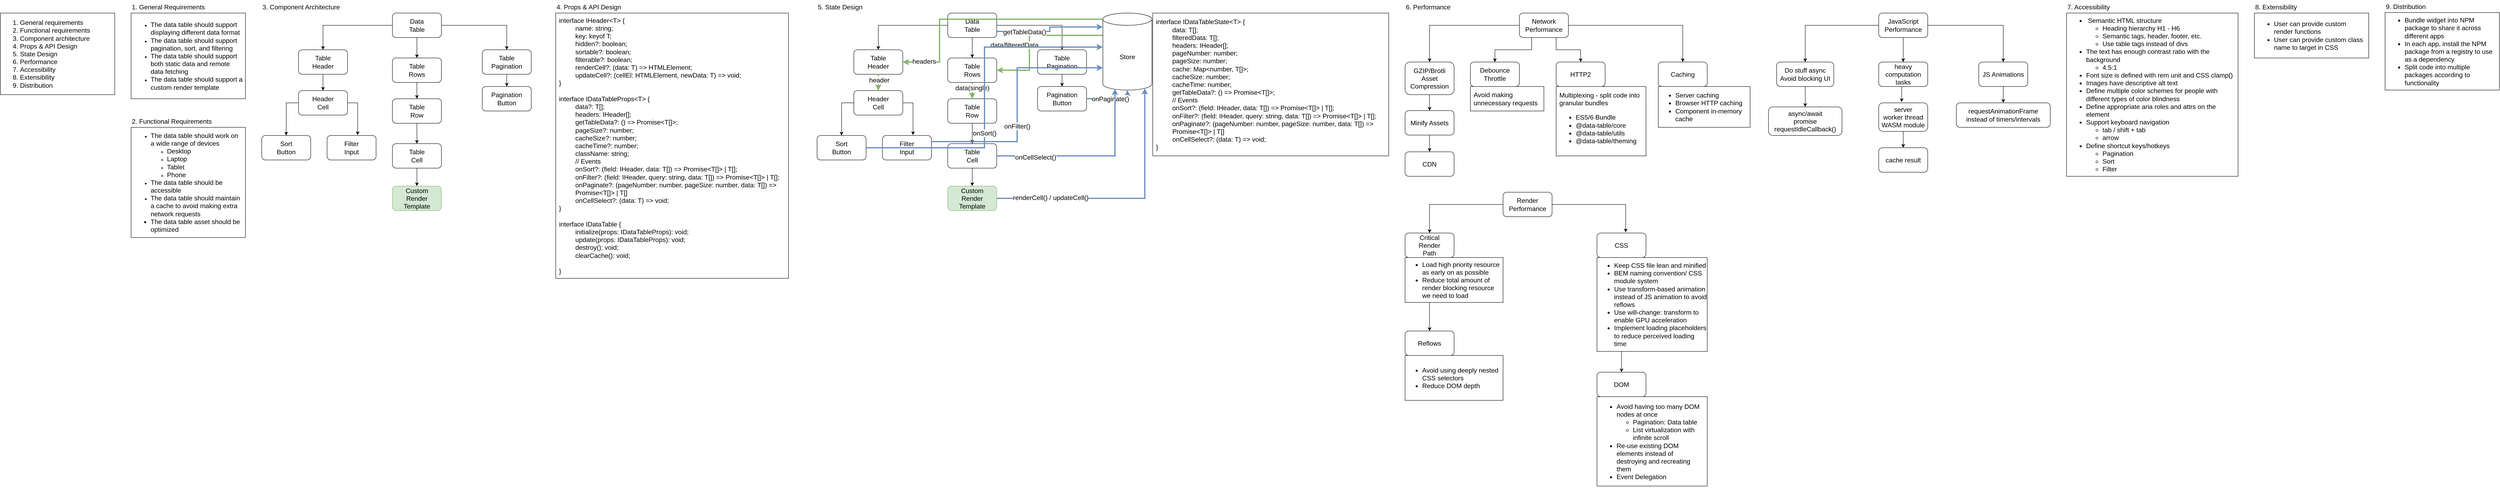 <mxfile version="17.4.4" type="device"><diagram id="PBJTSZXWgF_PM7YY_W1W" name="Page-1"><mxGraphModel dx="2596" dy="1420" grid="1" gridSize="10" guides="1" tooltips="1" connect="1" arrows="1" fold="1" page="1" pageScale="1" pageWidth="850" pageHeight="1100" math="0" shadow="0"><root><mxCell id="0"/><mxCell id="1" parent="0"/><mxCell id="l_9-rtlWr3nyQUV6J-Oy-2" value="&lt;ol style=&quot;font-size: 16px&quot;&gt;&lt;li&gt;General requirements&lt;/li&gt;&lt;li&gt;Functional requirements&lt;/li&gt;&lt;li&gt;Component architecture&lt;/li&gt;&lt;li&gt;Props &amp;amp; API Design&lt;/li&gt;&lt;li&gt;State Design&lt;/li&gt;&lt;li&gt;Performance&lt;/li&gt;&lt;li&gt;Accessibility&lt;/li&gt;&lt;li&gt;Extensibility&lt;/li&gt;&lt;li&gt;Distribution&lt;/li&gt;&lt;/ol&gt;" style="rounded=0;whiteSpace=wrap;html=1;align=left;spacing=8;" vertex="1" parent="1"><mxGeometry x="40" y="40" width="280" height="200" as="geometry"/></mxCell><mxCell id="l_9-rtlWr3nyQUV6J-Oy-18" value="3. Component Architecture" style="text;html=1;strokeColor=none;fillColor=none;align=left;verticalAlign=middle;whiteSpace=wrap;rounded=0;fontSize=16;" vertex="1" parent="1"><mxGeometry x="680" y="10" width="220" height="30" as="geometry"/></mxCell><mxCell id="l_9-rtlWr3nyQUV6J-Oy-48" value="5. State Design" style="text;html=1;strokeColor=none;fillColor=none;align=left;verticalAlign=middle;whiteSpace=wrap;rounded=0;fontSize=16;" vertex="1" parent="1"><mxGeometry x="2040" y="10" width="220" height="30" as="geometry"/></mxCell><mxCell id="l_9-rtlWr3nyQUV6J-Oy-113" value="6. Performance" style="text;html=1;strokeColor=none;fillColor=none;align=left;verticalAlign=middle;whiteSpace=wrap;rounded=0;fontSize=16;" vertex="1" parent="1"><mxGeometry x="3480" y="10" width="220" height="30" as="geometry"/></mxCell><mxCell id="l_9-rtlWr3nyQUV6J-Oy-123" style="edgeStyle=orthogonalEdgeStyle;rounded=0;orthogonalLoop=1;jettySize=auto;html=1;exitX=0;exitY=0.5;exitDx=0;exitDy=0;fontSize=16;strokeWidth=1;" edge="1" parent="1" source="l_9-rtlWr3nyQUV6J-Oy-114" target="l_9-rtlWr3nyQUV6J-Oy-116"><mxGeometry relative="1" as="geometry"/></mxCell><mxCell id="l_9-rtlWr3nyQUV6J-Oy-124" style="edgeStyle=orthogonalEdgeStyle;rounded=0;orthogonalLoop=1;jettySize=auto;html=1;exitX=0.25;exitY=1;exitDx=0;exitDy=0;entryX=0.5;entryY=0;entryDx=0;entryDy=0;fontSize=16;strokeWidth=1;" edge="1" parent="1" source="l_9-rtlWr3nyQUV6J-Oy-114" target="l_9-rtlWr3nyQUV6J-Oy-117"><mxGeometry relative="1" as="geometry"/></mxCell><mxCell id="l_9-rtlWr3nyQUV6J-Oy-126" style="edgeStyle=orthogonalEdgeStyle;rounded=0;orthogonalLoop=1;jettySize=auto;html=1;exitX=1;exitY=0.5;exitDx=0;exitDy=0;entryX=0.5;entryY=0;entryDx=0;entryDy=0;fontSize=16;strokeWidth=1;" edge="1" parent="1" source="l_9-rtlWr3nyQUV6J-Oy-114" target="l_9-rtlWr3nyQUV6J-Oy-118"><mxGeometry relative="1" as="geometry"/></mxCell><mxCell id="l_9-rtlWr3nyQUV6J-Oy-174" style="edgeStyle=orthogonalEdgeStyle;rounded=0;orthogonalLoop=1;jettySize=auto;html=1;exitX=0.75;exitY=1;exitDx=0;exitDy=0;entryX=0.5;entryY=0;entryDx=0;entryDy=0;fontSize=16;strokeWidth=1;" edge="1" parent="1" source="l_9-rtlWr3nyQUV6J-Oy-114" target="l_9-rtlWr3nyQUV6J-Oy-172"><mxGeometry relative="1" as="geometry"/></mxCell><mxCell id="l_9-rtlWr3nyQUV6J-Oy-114" value="Network&lt;br&gt;Performance" style="rounded=1;whiteSpace=wrap;html=1;fontSize=16;strokeWidth=1;" vertex="1" parent="1"><mxGeometry x="3760" y="40" width="120" height="60" as="geometry"/></mxCell><mxCell id="l_9-rtlWr3nyQUV6J-Oy-239" style="edgeStyle=orthogonalEdgeStyle;rounded=0;orthogonalLoop=1;jettySize=auto;html=1;exitX=0.5;exitY=1;exitDx=0;exitDy=0;entryX=0.5;entryY=0;entryDx=0;entryDy=0;fontSize=16;strokeWidth=1;" edge="1" parent="1" source="l_9-rtlWr3nyQUV6J-Oy-116" target="l_9-rtlWr3nyQUV6J-Oy-236"><mxGeometry relative="1" as="geometry"/></mxCell><mxCell id="l_9-rtlWr3nyQUV6J-Oy-116" value="GZIP/Brotli&lt;br&gt;Asset&lt;br&gt;Compression" style="rounded=1;whiteSpace=wrap;html=1;fontSize=16;strokeWidth=1;" vertex="1" parent="1"><mxGeometry x="3480" y="160" width="120" height="80" as="geometry"/></mxCell><mxCell id="l_9-rtlWr3nyQUV6J-Oy-117" value="Debounce&lt;br&gt;Throttle" style="rounded=1;whiteSpace=wrap;html=1;fontSize=16;strokeWidth=1;" vertex="1" parent="1"><mxGeometry x="3640" y="160" width="120" height="60" as="geometry"/></mxCell><mxCell id="l_9-rtlWr3nyQUV6J-Oy-118" value="Caching" style="rounded=1;whiteSpace=wrap;html=1;fontSize=16;strokeWidth=1;" vertex="1" parent="1"><mxGeometry x="4100" y="160" width="120" height="60" as="geometry"/></mxCell><mxCell id="l_9-rtlWr3nyQUV6J-Oy-119" value="&lt;ul&gt;&lt;li&gt;Server caching&lt;/li&gt;&lt;li&gt;Browser HTTP caching&lt;/li&gt;&lt;li&gt;Component in-memory cache&lt;/li&gt;&lt;/ul&gt;" style="rounded=0;whiteSpace=wrap;html=1;fontSize=16;strokeWidth=1;align=left;" vertex="1" parent="1"><mxGeometry x="4100" y="220" width="225" height="100" as="geometry"/></mxCell><mxCell id="l_9-rtlWr3nyQUV6J-Oy-122" value="Avoid making unnecessary requests" style="rounded=0;whiteSpace=wrap;html=1;fontSize=16;strokeWidth=1;align=left;spacing=8;" vertex="1" parent="1"><mxGeometry x="3640" y="220" width="180" height="60" as="geometry"/></mxCell><mxCell id="l_9-rtlWr3nyQUV6J-Oy-142" value="" style="group" vertex="1" connectable="0" parent="1"><mxGeometry x="3480" y="479" width="740" height="760" as="geometry"/></mxCell><mxCell id="l_9-rtlWr3nyQUV6J-Oy-120" value="CSS" style="rounded=1;whiteSpace=wrap;html=1;fontSize=16;strokeWidth=1;" vertex="1" parent="l_9-rtlWr3nyQUV6J-Oy-142"><mxGeometry x="470" y="100" width="120" height="60" as="geometry"/></mxCell><mxCell id="l_9-rtlWr3nyQUV6J-Oy-121" value="&lt;ul&gt;&lt;li&gt;Keep CSS file lean and minified&lt;/li&gt;&lt;li&gt;BEM naming convention/ CSS module system&lt;/li&gt;&lt;li&gt;Use transform-based animation instead of JS animation to avoid reflows&lt;/li&gt;&lt;li&gt;Use will-change: transform to enable GPU acceleration&lt;/li&gt;&lt;li&gt;Implement loading placeholders to reduce perceived loading time&lt;/li&gt;&lt;/ul&gt;" style="rounded=0;whiteSpace=wrap;html=1;fontSize=16;strokeWidth=1;align=left;" vertex="1" parent="l_9-rtlWr3nyQUV6J-Oy-142"><mxGeometry x="470" y="160" width="270" height="230" as="geometry"/></mxCell><mxCell id="l_9-rtlWr3nyQUV6J-Oy-141" style="edgeStyle=orthogonalEdgeStyle;rounded=0;orthogonalLoop=1;jettySize=auto;html=1;exitX=1;exitY=0.5;exitDx=0;exitDy=0;entryX=0.586;entryY=-0.028;entryDx=0;entryDy=0;entryPerimeter=0;fontSize=16;strokeWidth=1;" edge="1" parent="l_9-rtlWr3nyQUV6J-Oy-142" source="l_9-rtlWr3nyQUV6J-Oy-129" target="l_9-rtlWr3nyQUV6J-Oy-120"><mxGeometry relative="1" as="geometry"/></mxCell><mxCell id="l_9-rtlWr3nyQUV6J-Oy-129" value="Render&lt;br&gt;Performance" style="rounded=1;whiteSpace=wrap;html=1;fontSize=16;strokeWidth=1;" vertex="1" parent="l_9-rtlWr3nyQUV6J-Oy-142"><mxGeometry x="240" width="120" height="60" as="geometry"/></mxCell><mxCell id="l_9-rtlWr3nyQUV6J-Oy-130" value="Critical&lt;br&gt;Render&lt;br&gt;Path" style="rounded=1;whiteSpace=wrap;html=1;fontSize=16;strokeWidth=1;" vertex="1" parent="l_9-rtlWr3nyQUV6J-Oy-142"><mxGeometry y="100" width="120" height="60" as="geometry"/></mxCell><mxCell id="l_9-rtlWr3nyQUV6J-Oy-134" style="edgeStyle=orthogonalEdgeStyle;rounded=0;orthogonalLoop=1;jettySize=auto;html=1;exitX=0;exitY=0.5;exitDx=0;exitDy=0;entryX=0.5;entryY=0;entryDx=0;entryDy=0;fontSize=16;strokeWidth=1;" edge="1" parent="l_9-rtlWr3nyQUV6J-Oy-142" source="l_9-rtlWr3nyQUV6J-Oy-129" target="l_9-rtlWr3nyQUV6J-Oy-130"><mxGeometry relative="1" as="geometry"/></mxCell><mxCell id="l_9-rtlWr3nyQUV6J-Oy-131" value="Reflows" style="rounded=1;whiteSpace=wrap;html=1;fontSize=16;strokeWidth=1;" vertex="1" parent="l_9-rtlWr3nyQUV6J-Oy-142"><mxGeometry y="340" width="120" height="60" as="geometry"/></mxCell><mxCell id="l_9-rtlWr3nyQUV6J-Oy-135" style="edgeStyle=orthogonalEdgeStyle;rounded=0;orthogonalLoop=1;jettySize=auto;html=1;exitX=0.25;exitY=1;exitDx=0;exitDy=0;entryX=0.5;entryY=0;entryDx=0;entryDy=0;fontSize=16;strokeWidth=1;" edge="1" parent="l_9-rtlWr3nyQUV6J-Oy-142" source="l_9-rtlWr3nyQUV6J-Oy-132" target="l_9-rtlWr3nyQUV6J-Oy-131"><mxGeometry relative="1" as="geometry"/></mxCell><mxCell id="l_9-rtlWr3nyQUV6J-Oy-132" value="&lt;ul&gt;&lt;li&gt;Load high priority resource as early on as possible&lt;/li&gt;&lt;li&gt;Reduce total amount of render blocking resource we need to load&lt;/li&gt;&lt;/ul&gt;" style="rounded=0;whiteSpace=wrap;html=1;fontSize=16;strokeWidth=1;align=left;" vertex="1" parent="l_9-rtlWr3nyQUV6J-Oy-142"><mxGeometry y="160" width="240" height="110" as="geometry"/></mxCell><mxCell id="l_9-rtlWr3nyQUV6J-Oy-133" value="&lt;ul&gt;&lt;li&gt;Avoid using deeply nested CSS selectors&lt;/li&gt;&lt;li&gt;Reduce DOM depth&lt;/li&gt;&lt;/ul&gt;" style="rounded=0;whiteSpace=wrap;html=1;fontSize=16;strokeWidth=1;align=left;" vertex="1" parent="l_9-rtlWr3nyQUV6J-Oy-142"><mxGeometry y="400" width="240" height="110" as="geometry"/></mxCell><mxCell id="l_9-rtlWr3nyQUV6J-Oy-136" value="DOM" style="rounded=1;whiteSpace=wrap;html=1;fontSize=16;strokeWidth=1;" vertex="1" parent="l_9-rtlWr3nyQUV6J-Oy-142"><mxGeometry x="470" y="441" width="120" height="60" as="geometry"/></mxCell><mxCell id="l_9-rtlWr3nyQUV6J-Oy-138" style="edgeStyle=orthogonalEdgeStyle;rounded=0;orthogonalLoop=1;jettySize=auto;html=1;exitX=0.223;exitY=1;exitDx=0;exitDy=0;entryX=0.5;entryY=0;entryDx=0;entryDy=0;fontSize=16;strokeWidth=1;exitPerimeter=0;" edge="1" parent="l_9-rtlWr3nyQUV6J-Oy-142" source="l_9-rtlWr3nyQUV6J-Oy-121" target="l_9-rtlWr3nyQUV6J-Oy-136"><mxGeometry relative="1" as="geometry"/></mxCell><mxCell id="l_9-rtlWr3nyQUV6J-Oy-137" value="&lt;ul&gt;&lt;li&gt;Avoid having too many DOM nodes at once&lt;/li&gt;&lt;ul&gt;&lt;li&gt;Pagination: Data table&lt;/li&gt;&lt;li&gt;List virtualization with infinite scroll&lt;/li&gt;&lt;/ul&gt;&lt;li&gt;Re-use existing DOM elements instead of destroying and recreating them&lt;/li&gt;&lt;li&gt;Event Delegation&lt;/li&gt;&lt;/ul&gt;" style="rounded=0;whiteSpace=wrap;html=1;fontSize=16;strokeWidth=1;align=left;spacing=8;" vertex="1" parent="l_9-rtlWr3nyQUV6J-Oy-142"><mxGeometry x="470" y="501" width="270" height="219" as="geometry"/></mxCell><mxCell id="l_9-rtlWr3nyQUV6J-Oy-165" style="edgeStyle=orthogonalEdgeStyle;rounded=0;orthogonalLoop=1;jettySize=auto;html=1;exitX=0.5;exitY=1;exitDx=0;exitDy=0;entryX=0.5;entryY=0;entryDx=0;entryDy=0;fontSize=16;strokeWidth=1;" edge="1" parent="1" source="l_9-rtlWr3nyQUV6J-Oy-157" target="l_9-rtlWr3nyQUV6J-Oy-160"><mxGeometry relative="1" as="geometry"/></mxCell><mxCell id="l_9-rtlWr3nyQUV6J-Oy-170" style="edgeStyle=orthogonalEdgeStyle;rounded=0;orthogonalLoop=1;jettySize=auto;html=1;exitX=1;exitY=0.5;exitDx=0;exitDy=0;fontSize=16;strokeWidth=1;" edge="1" parent="1" source="l_9-rtlWr3nyQUV6J-Oy-157" target="l_9-rtlWr3nyQUV6J-Oy-163"><mxGeometry relative="1" as="geometry"/></mxCell><mxCell id="l_9-rtlWr3nyQUV6J-Oy-171" style="edgeStyle=orthogonalEdgeStyle;rounded=0;orthogonalLoop=1;jettySize=auto;html=1;exitX=0;exitY=0.5;exitDx=0;exitDy=0;entryX=0.5;entryY=0;entryDx=0;entryDy=0;fontSize=16;strokeWidth=1;" edge="1" parent="1" source="l_9-rtlWr3nyQUV6J-Oy-157" target="l_9-rtlWr3nyQUV6J-Oy-158"><mxGeometry relative="1" as="geometry"/></mxCell><mxCell id="l_9-rtlWr3nyQUV6J-Oy-157" value="JavaScript&lt;br&gt;Performance" style="rounded=1;whiteSpace=wrap;html=1;fontSize=16;strokeWidth=1;" vertex="1" parent="1"><mxGeometry x="4640" y="40" width="120" height="60" as="geometry"/></mxCell><mxCell id="l_9-rtlWr3nyQUV6J-Oy-169" style="edgeStyle=orthogonalEdgeStyle;rounded=0;orthogonalLoop=1;jettySize=auto;html=1;exitX=0.5;exitY=1;exitDx=0;exitDy=0;entryX=0.5;entryY=0;entryDx=0;entryDy=0;fontSize=16;strokeWidth=1;" edge="1" parent="1" source="l_9-rtlWr3nyQUV6J-Oy-158" target="l_9-rtlWr3nyQUV6J-Oy-159"><mxGeometry relative="1" as="geometry"/></mxCell><mxCell id="l_9-rtlWr3nyQUV6J-Oy-158" value="Do stuff async&lt;br&gt;Avoid blocking UI" style="rounded=1;whiteSpace=wrap;html=1;fontSize=16;strokeWidth=1;" vertex="1" parent="1"><mxGeometry x="4390" y="160" width="140" height="60" as="geometry"/></mxCell><mxCell id="l_9-rtlWr3nyQUV6J-Oy-159" value="async/await&lt;br&gt;promise&lt;br&gt;requestIdleCallback()" style="rounded=1;whiteSpace=wrap;html=1;fontSize=16;strokeWidth=1;" vertex="1" parent="1"><mxGeometry x="4370" y="270" width="180" height="70" as="geometry"/></mxCell><mxCell id="l_9-rtlWr3nyQUV6J-Oy-166" style="edgeStyle=orthogonalEdgeStyle;rounded=0;orthogonalLoop=1;jettySize=auto;html=1;exitX=0.5;exitY=1;exitDx=0;exitDy=0;entryX=0.469;entryY=-0.028;entryDx=0;entryDy=0;entryPerimeter=0;fontSize=16;strokeWidth=1;" edge="1" parent="1" source="l_9-rtlWr3nyQUV6J-Oy-160" target="l_9-rtlWr3nyQUV6J-Oy-161"><mxGeometry relative="1" as="geometry"/></mxCell><mxCell id="l_9-rtlWr3nyQUV6J-Oy-160" value="heavy computation&lt;br&gt;tasks" style="rounded=1;whiteSpace=wrap;html=1;fontSize=16;strokeWidth=1;" vertex="1" parent="1"><mxGeometry x="4640" y="160" width="120" height="60" as="geometry"/></mxCell><mxCell id="l_9-rtlWr3nyQUV6J-Oy-167" style="edgeStyle=orthogonalEdgeStyle;rounded=0;orthogonalLoop=1;jettySize=auto;html=1;exitX=0.5;exitY=1;exitDx=0;exitDy=0;entryX=0.5;entryY=0;entryDx=0;entryDy=0;fontSize=16;strokeWidth=1;" edge="1" parent="1" source="l_9-rtlWr3nyQUV6J-Oy-161" target="l_9-rtlWr3nyQUV6J-Oy-162"><mxGeometry relative="1" as="geometry"/></mxCell><mxCell id="l_9-rtlWr3nyQUV6J-Oy-161" value="server&lt;br&gt;worker thread&lt;br&gt;WASM module" style="rounded=1;whiteSpace=wrap;html=1;fontSize=16;strokeWidth=1;" vertex="1" parent="1"><mxGeometry x="4640" y="260" width="120" height="70" as="geometry"/></mxCell><mxCell id="l_9-rtlWr3nyQUV6J-Oy-162" value="cache result" style="rounded=1;whiteSpace=wrap;html=1;fontSize=16;strokeWidth=1;" vertex="1" parent="1"><mxGeometry x="4640" y="370" width="120" height="60" as="geometry"/></mxCell><mxCell id="l_9-rtlWr3nyQUV6J-Oy-168" style="edgeStyle=orthogonalEdgeStyle;rounded=0;orthogonalLoop=1;jettySize=auto;html=1;exitX=0.5;exitY=1;exitDx=0;exitDy=0;entryX=0.5;entryY=0;entryDx=0;entryDy=0;fontSize=16;strokeWidth=1;" edge="1" parent="1" source="l_9-rtlWr3nyQUV6J-Oy-163" target="l_9-rtlWr3nyQUV6J-Oy-164"><mxGeometry relative="1" as="geometry"/></mxCell><mxCell id="l_9-rtlWr3nyQUV6J-Oy-163" value="JS Animations" style="rounded=1;whiteSpace=wrap;html=1;fontSize=16;strokeWidth=1;" vertex="1" parent="1"><mxGeometry x="4885" y="160" width="120" height="60" as="geometry"/></mxCell><mxCell id="l_9-rtlWr3nyQUV6J-Oy-164" value="requestAnimationFrame&lt;br&gt;instead of timers/intervals" style="rounded=1;whiteSpace=wrap;html=1;fontSize=16;strokeWidth=1;" vertex="1" parent="1"><mxGeometry x="4830" y="260" width="230" height="60" as="geometry"/></mxCell><mxCell id="l_9-rtlWr3nyQUV6J-Oy-172" value="HTTP2" style="rounded=1;whiteSpace=wrap;html=1;fontSize=16;strokeWidth=1;" vertex="1" parent="1"><mxGeometry x="3850" y="160" width="120" height="60" as="geometry"/></mxCell><mxCell id="l_9-rtlWr3nyQUV6J-Oy-173" value="Multiplexing - split code into granular bundles&lt;br&gt;&lt;ul&gt;&lt;li&gt;ES5/6 Bundle&lt;/li&gt;&lt;li&gt;@data-table/core&lt;/li&gt;&lt;li&gt;@data-table/utils&lt;/li&gt;&lt;li&gt;@data-table/theming&lt;/li&gt;&lt;/ul&gt;" style="rounded=0;whiteSpace=wrap;html=1;fontSize=16;strokeWidth=1;align=left;spacing=8;" vertex="1" parent="1"><mxGeometry x="3850" y="220" width="220" height="170" as="geometry"/></mxCell><mxCell id="l_9-rtlWr3nyQUV6J-Oy-182" value="9. Distribution" style="text;html=1;strokeColor=none;fillColor=none;align=left;verticalAlign=middle;whiteSpace=wrap;rounded=0;fontSize=16;" vertex="1" parent="1"><mxGeometry x="5880" y="8.71" width="280" height="30" as="geometry"/></mxCell><mxCell id="l_9-rtlWr3nyQUV6J-Oy-183" value="&lt;ul&gt;&lt;li&gt;Bundle widget into NPM package to share it across different apps&lt;/li&gt;&lt;li&gt;In each app, install the NPM package from a registry to use as a dependency&lt;/li&gt;&lt;li&gt;Split code into multiple packages according to functionality&lt;/li&gt;&lt;/ul&gt;" style="rounded=0;whiteSpace=wrap;html=1;align=left;spacing=8;fontSize=16;strokeWidth=1;" vertex="1" parent="1"><mxGeometry x="5880" y="38.71" width="280" height="190" as="geometry"/></mxCell><mxCell id="l_9-rtlWr3nyQUV6J-Oy-184" value="8. Extensibility" style="text;html=1;strokeColor=none;fillColor=none;align=left;verticalAlign=middle;whiteSpace=wrap;rounded=0;fontSize=16;" vertex="1" parent="1"><mxGeometry x="5560" y="10" width="280" height="30" as="geometry"/></mxCell><mxCell id="l_9-rtlWr3nyQUV6J-Oy-185" value="&lt;ul&gt;&lt;li&gt;&lt;font style=&quot;font-size: 16px&quot;&gt;User can provide custom render functions&lt;/font&gt;&lt;/li&gt;&lt;li&gt;&lt;font style=&quot;font-size: 16px&quot;&gt;User can provide custom class name to target in CSS&lt;/font&gt;&lt;/li&gt;&lt;/ul&gt;" style="rounded=0;whiteSpace=wrap;html=1;align=left;spacing=8;fontSize=16;strokeWidth=1;" vertex="1" parent="1"><mxGeometry x="5560" y="40" width="280" height="110" as="geometry"/></mxCell><mxCell id="l_9-rtlWr3nyQUV6J-Oy-186" value="4. Props &amp;amp; API Design" style="text;html=1;strokeColor=none;fillColor=none;align=left;verticalAlign=middle;whiteSpace=wrap;rounded=0;fontSize=16;" vertex="1" parent="1"><mxGeometry x="1400" y="10" width="280" height="30" as="geometry"/></mxCell><mxCell id="l_9-rtlWr3nyQUV6J-Oy-187" value="&lt;div&gt;&lt;span&gt;interface IHeader&amp;lt;T&amp;gt; {&lt;/span&gt;&lt;/div&gt;&lt;blockquote style=&quot;margin: 0px 0px 0px 40px ; border: none ; padding: 0px&quot;&gt;&lt;div&gt;&lt;span&gt;name: string;&lt;/span&gt;&lt;/div&gt;&lt;div&gt;&lt;span&gt;key: keyof T;&lt;/span&gt;&lt;/div&gt;&lt;div&gt;&lt;span&gt;hidden?: boolean;&lt;/span&gt;&lt;/div&gt;&lt;div&gt;&lt;span&gt;sortable?: boolean;&lt;/span&gt;&lt;/div&gt;&lt;div&gt;&lt;span&gt;filterable?: boolean;&lt;/span&gt;&lt;/div&gt;&lt;div&gt;&lt;span&gt;renderCell?: (data: T) =&amp;gt; HTMLElement;&lt;/span&gt;&lt;/div&gt;&lt;div&gt;&lt;span&gt;updateCell?: (cellEl: HTMLElement, newData: T) =&amp;gt; void;&lt;/span&gt;&lt;/div&gt;&lt;/blockquote&gt;&lt;div&gt;&lt;span&gt;}&lt;/span&gt;&lt;/div&gt;&lt;div&gt;&lt;br&gt;&lt;/div&gt;&lt;div&gt;&lt;span&gt;interface IDataTableProps&amp;lt;T&amp;gt; {&lt;/span&gt;&lt;/div&gt;&lt;blockquote style=&quot;margin: 0px 0px 0px 40px ; border: none ; padding: 0px&quot;&gt;&lt;div&gt;&lt;span&gt;data?: T[];&lt;/span&gt;&lt;/div&gt;&lt;div&gt;&lt;span&gt;headers: IHeader[];&lt;/span&gt;&lt;/div&gt;&lt;div&gt;&lt;span&gt;getTableData?: () =&amp;gt; Promise&amp;lt;T[]&amp;gt;;&lt;/span&gt;&lt;/div&gt;&lt;/blockquote&gt;&lt;blockquote style=&quot;margin: 0px 0px 0px 40px ; border: none ; padding: 0px&quot;&gt;pageSize?: number;&lt;/blockquote&gt;&lt;blockquote style=&quot;margin: 0px 0px 0px 40px ; border: none ; padding: 0px&quot;&gt;cacheSize?: number;&lt;/blockquote&gt;&lt;blockquote style=&quot;margin: 0px 0px 0px 40px ; border: none ; padding: 0px&quot;&gt;cacheTime?: number;&lt;/blockquote&gt;&lt;blockquote style=&quot;margin: 0px 0px 0px 40px ; border: none ; padding: 0px&quot;&gt;className: string;&lt;/blockquote&gt;&lt;blockquote style=&quot;margin: 0px 0px 0px 40px ; border: none ; padding: 0px&quot;&gt;// Events&lt;/blockquote&gt;&lt;blockquote style=&quot;margin: 0px 0px 0px 40px ; border: none ; padding: 0px&quot;&gt;&lt;span&gt;onSort?: (field: IHeader, data: T[]) =&amp;gt; Promise&amp;lt;T[]&amp;gt; | T[];&lt;/span&gt;&lt;br&gt;&lt;div&gt;onFilter?: (field: IHeader, query: string, data: T[]) =&amp;gt; Promise&amp;lt;T[]&amp;gt; | T[];&lt;/div&gt;onPaginate?: (pageNumber: number, pageSize: number, data: T[]) =&amp;gt; Promise&amp;lt;T[]&amp;gt; | T[]&lt;br&gt;onCellSelect?: (data: T) =&amp;gt; void;&lt;/blockquote&gt;&lt;span&gt;}&lt;/span&gt;&lt;br&gt;&lt;blockquote style=&quot;margin: 0px 0px 0px 40px ; border: none ; padding: 0px&quot;&gt;&lt;br&gt;&lt;/blockquote&gt;&lt;span&gt;interface IDataTable {&lt;/span&gt;&lt;br&gt;&lt;blockquote style=&quot;margin: 0px 0px 0px 40px ; border: none ; padding: 0px&quot;&gt;&lt;span&gt;initialize(props: IDataTableProps): void;&lt;/span&gt;&lt;br&gt;&lt;span&gt;update(props: IDataTableProps): void;&lt;/span&gt;&lt;br&gt;&lt;span&gt;destroy(): void;&lt;/span&gt;&lt;br&gt;&lt;div&gt;&lt;span&gt;clearCache(): void;&lt;/span&gt;&lt;/div&gt;&lt;/blockquote&gt;&lt;br&gt;&lt;div&gt;&lt;span&gt;}&lt;/span&gt;&lt;/div&gt;" style="rounded=0;whiteSpace=wrap;html=1;align=left;spacing=8;fontSize=16;strokeWidth=1;" vertex="1" parent="1"><mxGeometry x="1400" y="40" width="570" height="650" as="geometry"/></mxCell><mxCell id="l_9-rtlWr3nyQUV6J-Oy-188" value="1. General Requirements" style="text;html=1;strokeColor=none;fillColor=none;align=left;verticalAlign=middle;whiteSpace=wrap;rounded=0;fontSize=16;" vertex="1" parent="1"><mxGeometry x="360" y="10" width="280" height="30" as="geometry"/></mxCell><mxCell id="l_9-rtlWr3nyQUV6J-Oy-189" value="&lt;ul style=&quot;font-size: 12px&quot;&gt;&lt;li&gt;&lt;span style=&quot;font-size: 16px&quot;&gt;The data table should support displaying different data format&lt;/span&gt;&lt;/li&gt;&lt;li&gt;&lt;span style=&quot;font-size: 16px&quot;&gt;The data table should support pagination, sort, and filtering&lt;/span&gt;&lt;/li&gt;&lt;li&gt;&lt;span style=&quot;font-size: 16px&quot;&gt;The data table should support both static data and remote data fetching&lt;/span&gt;&lt;/li&gt;&lt;li&gt;&lt;span style=&quot;font-size: 16px&quot;&gt;The data table should support a custom render template&lt;/span&gt;&lt;/li&gt;&lt;/ul&gt;" style="rounded=0;whiteSpace=wrap;html=1;align=left;spacing=8;fontSize=16;strokeWidth=1;" vertex="1" parent="1"><mxGeometry x="360" y="40" width="280" height="210" as="geometry"/></mxCell><mxCell id="l_9-rtlWr3nyQUV6J-Oy-191" value="2. Functional Requirements" style="text;html=1;strokeColor=none;fillColor=none;align=left;verticalAlign=middle;whiteSpace=wrap;rounded=0;fontSize=16;" vertex="1" parent="1"><mxGeometry x="360" y="290" width="280" height="30" as="geometry"/></mxCell><mxCell id="l_9-rtlWr3nyQUV6J-Oy-192" value="&lt;ul&gt;&lt;li style=&quot;font-size: 12px&quot;&gt;&lt;span style=&quot;font-size: 16px&quot;&gt;The data table should work on a wide range of devices&lt;/span&gt;&lt;/li&gt;&lt;ul style=&quot;font-size: 12px&quot;&gt;&lt;li&gt;&lt;span style=&quot;font-size: 16px&quot;&gt;Desktop&lt;/span&gt;&lt;/li&gt;&lt;li&gt;&lt;span style=&quot;font-size: 16px&quot;&gt;Laptop&lt;/span&gt;&lt;/li&gt;&lt;li&gt;&lt;span style=&quot;font-size: 16px&quot;&gt;Tablet&lt;/span&gt;&lt;/li&gt;&lt;li&gt;&lt;span style=&quot;font-size: 16px&quot;&gt;Phone&lt;/span&gt;&lt;/li&gt;&lt;/ul&gt;&lt;li style=&quot;font-size: 12px&quot;&gt;&lt;span style=&quot;font-size: 16px&quot;&gt;The data table should be accessible&lt;/span&gt;&lt;/li&gt;&lt;li style=&quot;font-size: 12px&quot;&gt;&lt;span style=&quot;font-size: 16px&quot;&gt;The data table should maintain a cache to avoid making extra network requests&lt;/span&gt;&lt;/li&gt;&lt;li&gt;The data table asset should be optimized&lt;/li&gt;&lt;/ul&gt;" style="rounded=0;whiteSpace=wrap;html=1;align=left;spacing=8;fontSize=16;strokeWidth=1;" vertex="1" parent="1"><mxGeometry x="360" y="320" width="280" height="270" as="geometry"/></mxCell><mxCell id="l_9-rtlWr3nyQUV6J-Oy-194" value="" style="group" vertex="1" connectable="0" parent="1"><mxGeometry x="680" y="40" width="660" height="484" as="geometry"/></mxCell><mxCell id="l_9-rtlWr3nyQUV6J-Oy-41" value="Sort&lt;br&gt;Button" style="whiteSpace=wrap;html=1;fontSize=16;rounded=1;" vertex="1" parent="l_9-rtlWr3nyQUV6J-Oy-194"><mxGeometry y="300" width="120" height="60" as="geometry"/></mxCell><mxCell id="l_9-rtlWr3nyQUV6J-Oy-44" style="edgeStyle=orthogonalEdgeStyle;rounded=0;orthogonalLoop=1;jettySize=auto;html=1;exitX=0;exitY=0.5;exitDx=0;exitDy=0;entryX=0.5;entryY=0;entryDx=0;entryDy=0;fontSize=16;" edge="1" parent="l_9-rtlWr3nyQUV6J-Oy-194" source="l_9-rtlWr3nyQUV6J-Oy-23" target="l_9-rtlWr3nyQUV6J-Oy-41"><mxGeometry relative="1" as="geometry"/></mxCell><mxCell id="l_9-rtlWr3nyQUV6J-Oy-17" value="Data&lt;br&gt;Table" style="rounded=1;whiteSpace=wrap;html=1;fontSize=16;" vertex="1" parent="l_9-rtlWr3nyQUV6J-Oy-194"><mxGeometry x="320" width="120" height="60" as="geometry"/></mxCell><mxCell id="l_9-rtlWr3nyQUV6J-Oy-19" value="Table&lt;br&gt;Header" style="whiteSpace=wrap;html=1;fontSize=16;rounded=1;" vertex="1" parent="l_9-rtlWr3nyQUV6J-Oy-194"><mxGeometry x="90" y="90" width="120" height="60" as="geometry"/></mxCell><mxCell id="l_9-rtlWr3nyQUV6J-Oy-20" value="" style="edgeStyle=orthogonalEdgeStyle;rounded=0;orthogonalLoop=1;jettySize=auto;html=1;fontSize=16;" edge="1" parent="l_9-rtlWr3nyQUV6J-Oy-194" source="l_9-rtlWr3nyQUV6J-Oy-17" target="l_9-rtlWr3nyQUV6J-Oy-19"><mxGeometry relative="1" as="geometry"/></mxCell><mxCell id="l_9-rtlWr3nyQUV6J-Oy-21" value="Table&lt;br&gt;Rows" style="whiteSpace=wrap;html=1;fontSize=16;rounded=1;" vertex="1" parent="l_9-rtlWr3nyQUV6J-Oy-194"><mxGeometry x="320" y="110" width="120" height="60" as="geometry"/></mxCell><mxCell id="l_9-rtlWr3nyQUV6J-Oy-31" style="edgeStyle=orthogonalEdgeStyle;rounded=0;orthogonalLoop=1;jettySize=auto;html=1;exitX=0.5;exitY=1;exitDx=0;exitDy=0;entryX=0.5;entryY=0;entryDx=0;entryDy=0;fontSize=16;" edge="1" parent="l_9-rtlWr3nyQUV6J-Oy-194" source="l_9-rtlWr3nyQUV6J-Oy-17" target="l_9-rtlWr3nyQUV6J-Oy-21"><mxGeometry relative="1" as="geometry"/></mxCell><mxCell id="l_9-rtlWr3nyQUV6J-Oy-23" value="Header&lt;br&gt;Cell" style="whiteSpace=wrap;html=1;fontSize=16;rounded=1;" vertex="1" parent="l_9-rtlWr3nyQUV6J-Oy-194"><mxGeometry x="90" y="190" width="120" height="60" as="geometry"/></mxCell><mxCell id="l_9-rtlWr3nyQUV6J-Oy-24" value="" style="edgeStyle=orthogonalEdgeStyle;rounded=0;orthogonalLoop=1;jettySize=auto;html=1;fontSize=16;" edge="1" parent="l_9-rtlWr3nyQUV6J-Oy-194" source="l_9-rtlWr3nyQUV6J-Oy-19" target="l_9-rtlWr3nyQUV6J-Oy-23"><mxGeometry relative="1" as="geometry"/></mxCell><mxCell id="l_9-rtlWr3nyQUV6J-Oy-25" value="Table&lt;br&gt;Row" style="whiteSpace=wrap;html=1;fontSize=16;rounded=1;" vertex="1" parent="l_9-rtlWr3nyQUV6J-Oy-194"><mxGeometry x="320" y="210" width="120" height="60" as="geometry"/></mxCell><mxCell id="l_9-rtlWr3nyQUV6J-Oy-26" value="" style="edgeStyle=orthogonalEdgeStyle;rounded=0;orthogonalLoop=1;jettySize=auto;html=1;fontSize=16;" edge="1" parent="l_9-rtlWr3nyQUV6J-Oy-194" source="l_9-rtlWr3nyQUV6J-Oy-21" target="l_9-rtlWr3nyQUV6J-Oy-25"><mxGeometry relative="1" as="geometry"/></mxCell><mxCell id="l_9-rtlWr3nyQUV6J-Oy-27" value="Table&lt;br&gt;Cell" style="whiteSpace=wrap;html=1;fontSize=16;rounded=1;" vertex="1" parent="l_9-rtlWr3nyQUV6J-Oy-194"><mxGeometry x="320" y="320" width="120" height="60" as="geometry"/></mxCell><mxCell id="l_9-rtlWr3nyQUV6J-Oy-28" value="" style="edgeStyle=orthogonalEdgeStyle;rounded=0;orthogonalLoop=1;jettySize=auto;html=1;fontSize=16;" edge="1" parent="l_9-rtlWr3nyQUV6J-Oy-194" source="l_9-rtlWr3nyQUV6J-Oy-25" target="l_9-rtlWr3nyQUV6J-Oy-27"><mxGeometry relative="1" as="geometry"/></mxCell><mxCell id="l_9-rtlWr3nyQUV6J-Oy-29" value="Custom&lt;br&gt;Render Template" style="whiteSpace=wrap;html=1;fontSize=16;rounded=1;fillColor=#d5e8d4;strokeColor=#82b366;" vertex="1" parent="l_9-rtlWr3nyQUV6J-Oy-194"><mxGeometry x="320" y="424" width="120" height="60" as="geometry"/></mxCell><mxCell id="l_9-rtlWr3nyQUV6J-Oy-30" value="" style="edgeStyle=orthogonalEdgeStyle;rounded=0;orthogonalLoop=1;jettySize=auto;html=1;fontSize=16;" edge="1" parent="l_9-rtlWr3nyQUV6J-Oy-194" source="l_9-rtlWr3nyQUV6J-Oy-27" target="l_9-rtlWr3nyQUV6J-Oy-29"><mxGeometry relative="1" as="geometry"/></mxCell><mxCell id="l_9-rtlWr3nyQUV6J-Oy-32" value="Table&lt;br&gt;Pagination" style="whiteSpace=wrap;html=1;fontSize=16;rounded=1;" vertex="1" parent="l_9-rtlWr3nyQUV6J-Oy-194"><mxGeometry x="540" y="90" width="120" height="60" as="geometry"/></mxCell><mxCell id="l_9-rtlWr3nyQUV6J-Oy-35" style="edgeStyle=orthogonalEdgeStyle;rounded=0;orthogonalLoop=1;jettySize=auto;html=1;exitX=1;exitY=0.5;exitDx=0;exitDy=0;entryX=0.5;entryY=0;entryDx=0;entryDy=0;fontSize=16;" edge="1" parent="l_9-rtlWr3nyQUV6J-Oy-194" source="l_9-rtlWr3nyQUV6J-Oy-17" target="l_9-rtlWr3nyQUV6J-Oy-32"><mxGeometry relative="1" as="geometry"/></mxCell><mxCell id="l_9-rtlWr3nyQUV6J-Oy-33" value="Pagination&lt;br&gt;Button" style="whiteSpace=wrap;html=1;fontSize=16;rounded=1;" vertex="1" parent="l_9-rtlWr3nyQUV6J-Oy-194"><mxGeometry x="540" y="180" width="120" height="60" as="geometry"/></mxCell><mxCell id="l_9-rtlWr3nyQUV6J-Oy-34" value="" style="edgeStyle=orthogonalEdgeStyle;rounded=0;orthogonalLoop=1;jettySize=auto;html=1;fontSize=16;" edge="1" parent="l_9-rtlWr3nyQUV6J-Oy-194" source="l_9-rtlWr3nyQUV6J-Oy-32" target="l_9-rtlWr3nyQUV6J-Oy-33"><mxGeometry relative="1" as="geometry"/></mxCell><mxCell id="l_9-rtlWr3nyQUV6J-Oy-43" value="Filter&lt;br&gt;Input" style="whiteSpace=wrap;html=1;fontSize=16;rounded=1;" vertex="1" parent="l_9-rtlWr3nyQUV6J-Oy-194"><mxGeometry x="160" y="300" width="120" height="60" as="geometry"/></mxCell><mxCell id="l_9-rtlWr3nyQUV6J-Oy-46" style="edgeStyle=orthogonalEdgeStyle;rounded=0;orthogonalLoop=1;jettySize=auto;html=1;exitX=1;exitY=0.5;exitDx=0;exitDy=0;entryX=0.625;entryY=-0.017;entryDx=0;entryDy=0;entryPerimeter=0;fontSize=16;" edge="1" parent="l_9-rtlWr3nyQUV6J-Oy-194" source="l_9-rtlWr3nyQUV6J-Oy-23" target="l_9-rtlWr3nyQUV6J-Oy-43"><mxGeometry relative="1" as="geometry"/></mxCell><mxCell id="l_9-rtlWr3nyQUV6J-Oy-195" value="" style="group" vertex="1" connectable="0" parent="1"><mxGeometry x="2040" y="40" width="660" height="484" as="geometry"/></mxCell><mxCell id="l_9-rtlWr3nyQUV6J-Oy-196" value="Sort&lt;br&gt;Button" style="whiteSpace=wrap;html=1;fontSize=16;rounded=1;" vertex="1" parent="l_9-rtlWr3nyQUV6J-Oy-195"><mxGeometry y="300" width="120" height="60" as="geometry"/></mxCell><mxCell id="l_9-rtlWr3nyQUV6J-Oy-197" style="edgeStyle=orthogonalEdgeStyle;rounded=0;orthogonalLoop=1;jettySize=auto;html=1;exitX=0;exitY=0.5;exitDx=0;exitDy=0;entryX=0.5;entryY=0;entryDx=0;entryDy=0;fontSize=16;" edge="1" parent="l_9-rtlWr3nyQUV6J-Oy-195" source="l_9-rtlWr3nyQUV6J-Oy-203" target="l_9-rtlWr3nyQUV6J-Oy-196"><mxGeometry relative="1" as="geometry"/></mxCell><mxCell id="l_9-rtlWr3nyQUV6J-Oy-198" value="Data&lt;br&gt;Table" style="rounded=1;whiteSpace=wrap;html=1;fontSize=16;" vertex="1" parent="l_9-rtlWr3nyQUV6J-Oy-195"><mxGeometry x="320" width="120" height="60" as="geometry"/></mxCell><mxCell id="l_9-rtlWr3nyQUV6J-Oy-199" value="Table&lt;br&gt;Header" style="whiteSpace=wrap;html=1;fontSize=16;rounded=1;" vertex="1" parent="l_9-rtlWr3nyQUV6J-Oy-195"><mxGeometry x="90" y="90" width="120" height="60" as="geometry"/></mxCell><mxCell id="l_9-rtlWr3nyQUV6J-Oy-200" value="" style="edgeStyle=orthogonalEdgeStyle;rounded=0;orthogonalLoop=1;jettySize=auto;html=1;fontSize=16;" edge="1" parent="l_9-rtlWr3nyQUV6J-Oy-195" source="l_9-rtlWr3nyQUV6J-Oy-198" target="l_9-rtlWr3nyQUV6J-Oy-199"><mxGeometry relative="1" as="geometry"/></mxCell><mxCell id="l_9-rtlWr3nyQUV6J-Oy-201" value="Table&lt;br&gt;Rows" style="whiteSpace=wrap;html=1;fontSize=16;rounded=1;" vertex="1" parent="l_9-rtlWr3nyQUV6J-Oy-195"><mxGeometry x="320" y="110" width="120" height="60" as="geometry"/></mxCell><mxCell id="l_9-rtlWr3nyQUV6J-Oy-202" style="edgeStyle=orthogonalEdgeStyle;rounded=0;orthogonalLoop=1;jettySize=auto;html=1;exitX=0.5;exitY=1;exitDx=0;exitDy=0;entryX=0.5;entryY=0;entryDx=0;entryDy=0;fontSize=16;" edge="1" parent="l_9-rtlWr3nyQUV6J-Oy-195" source="l_9-rtlWr3nyQUV6J-Oy-198" target="l_9-rtlWr3nyQUV6J-Oy-201"><mxGeometry relative="1" as="geometry"/></mxCell><mxCell id="l_9-rtlWr3nyQUV6J-Oy-203" value="Header&lt;br&gt;Cell" style="whiteSpace=wrap;html=1;fontSize=16;rounded=1;" vertex="1" parent="l_9-rtlWr3nyQUV6J-Oy-195"><mxGeometry x="90" y="190" width="120" height="60" as="geometry"/></mxCell><mxCell id="l_9-rtlWr3nyQUV6J-Oy-204" value="" style="edgeStyle=orthogonalEdgeStyle;rounded=0;orthogonalLoop=1;jettySize=auto;html=1;fontSize=16;fillColor=#d5e8d4;strokeColor=#82b366;strokeWidth=3;" edge="1" parent="l_9-rtlWr3nyQUV6J-Oy-195" source="l_9-rtlWr3nyQUV6J-Oy-199" target="l_9-rtlWr3nyQUV6J-Oy-203"><mxGeometry relative="1" as="geometry"/></mxCell><mxCell id="l_9-rtlWr3nyQUV6J-Oy-220" value="header" style="edgeLabel;html=1;align=center;verticalAlign=middle;resizable=0;points=[];fontSize=16;" vertex="1" connectable="0" parent="l_9-rtlWr3nyQUV6J-Oy-204"><mxGeometry x="-0.314" y="2" relative="1" as="geometry"><mxPoint as="offset"/></mxGeometry></mxCell><mxCell id="l_9-rtlWr3nyQUV6J-Oy-205" value="Table&lt;br&gt;Row" style="whiteSpace=wrap;html=1;fontSize=16;rounded=1;" vertex="1" parent="l_9-rtlWr3nyQUV6J-Oy-195"><mxGeometry x="320" y="210" width="120" height="60" as="geometry"/></mxCell><mxCell id="l_9-rtlWr3nyQUV6J-Oy-206" value="" style="edgeStyle=orthogonalEdgeStyle;rounded=0;orthogonalLoop=1;jettySize=auto;html=1;fontSize=16;fillColor=#d5e8d4;strokeColor=#82b366;strokeWidth=3;" edge="1" parent="l_9-rtlWr3nyQUV6J-Oy-195" source="l_9-rtlWr3nyQUV6J-Oy-201" target="l_9-rtlWr3nyQUV6J-Oy-205"><mxGeometry relative="1" as="geometry"/></mxCell><mxCell id="l_9-rtlWr3nyQUV6J-Oy-223" value="data(single)" style="edgeLabel;html=1;align=center;verticalAlign=middle;resizable=0;points=[];fontSize=16;" vertex="1" connectable="0" parent="l_9-rtlWr3nyQUV6J-Oy-206"><mxGeometry x="-0.368" relative="1" as="geometry"><mxPoint as="offset"/></mxGeometry></mxCell><mxCell id="l_9-rtlWr3nyQUV6J-Oy-207" value="Table&lt;br&gt;Cell" style="whiteSpace=wrap;html=1;fontSize=16;rounded=1;" vertex="1" parent="l_9-rtlWr3nyQUV6J-Oy-195"><mxGeometry x="320" y="320" width="120" height="60" as="geometry"/></mxCell><mxCell id="l_9-rtlWr3nyQUV6J-Oy-208" value="" style="edgeStyle=orthogonalEdgeStyle;rounded=0;orthogonalLoop=1;jettySize=auto;html=1;fontSize=16;" edge="1" parent="l_9-rtlWr3nyQUV6J-Oy-195" source="l_9-rtlWr3nyQUV6J-Oy-205" target="l_9-rtlWr3nyQUV6J-Oy-207"><mxGeometry relative="1" as="geometry"/></mxCell><mxCell id="l_9-rtlWr3nyQUV6J-Oy-209" value="Custom&lt;br&gt;Render Template" style="whiteSpace=wrap;html=1;fontSize=16;rounded=1;fillColor=#d5e8d4;strokeColor=#82b366;" vertex="1" parent="l_9-rtlWr3nyQUV6J-Oy-195"><mxGeometry x="320" y="424" width="120" height="60" as="geometry"/></mxCell><mxCell id="l_9-rtlWr3nyQUV6J-Oy-210" value="" style="edgeStyle=orthogonalEdgeStyle;rounded=0;orthogonalLoop=1;jettySize=auto;html=1;fontSize=16;" edge="1" parent="l_9-rtlWr3nyQUV6J-Oy-195" source="l_9-rtlWr3nyQUV6J-Oy-207" target="l_9-rtlWr3nyQUV6J-Oy-209"><mxGeometry relative="1" as="geometry"/></mxCell><mxCell id="l_9-rtlWr3nyQUV6J-Oy-211" value="Table&lt;br&gt;Pagination" style="whiteSpace=wrap;html=1;fontSize=16;rounded=1;" vertex="1" parent="l_9-rtlWr3nyQUV6J-Oy-195"><mxGeometry x="540" y="90" width="120" height="60" as="geometry"/></mxCell><mxCell id="l_9-rtlWr3nyQUV6J-Oy-212" style="edgeStyle=orthogonalEdgeStyle;rounded=0;orthogonalLoop=1;jettySize=auto;html=1;exitX=1;exitY=0.5;exitDx=0;exitDy=0;entryX=0.5;entryY=0;entryDx=0;entryDy=0;fontSize=16;" edge="1" parent="l_9-rtlWr3nyQUV6J-Oy-195" source="l_9-rtlWr3nyQUV6J-Oy-198" target="l_9-rtlWr3nyQUV6J-Oy-211"><mxGeometry relative="1" as="geometry"/></mxCell><mxCell id="l_9-rtlWr3nyQUV6J-Oy-213" value="Pagination&lt;br&gt;Button" style="whiteSpace=wrap;html=1;fontSize=16;rounded=1;" vertex="1" parent="l_9-rtlWr3nyQUV6J-Oy-195"><mxGeometry x="540" y="180" width="120" height="60" as="geometry"/></mxCell><mxCell id="l_9-rtlWr3nyQUV6J-Oy-214" value="" style="edgeStyle=orthogonalEdgeStyle;rounded=0;orthogonalLoop=1;jettySize=auto;html=1;fontSize=16;" edge="1" parent="l_9-rtlWr3nyQUV6J-Oy-195" source="l_9-rtlWr3nyQUV6J-Oy-211" target="l_9-rtlWr3nyQUV6J-Oy-213"><mxGeometry relative="1" as="geometry"/></mxCell><mxCell id="l_9-rtlWr3nyQUV6J-Oy-215" value="Filter&lt;br&gt;Input" style="whiteSpace=wrap;html=1;fontSize=16;rounded=1;" vertex="1" parent="l_9-rtlWr3nyQUV6J-Oy-195"><mxGeometry x="160" y="300" width="120" height="60" as="geometry"/></mxCell><mxCell id="l_9-rtlWr3nyQUV6J-Oy-216" style="edgeStyle=orthogonalEdgeStyle;rounded=0;orthogonalLoop=1;jettySize=auto;html=1;exitX=1;exitY=0.5;exitDx=0;exitDy=0;entryX=0.625;entryY=-0.017;entryDx=0;entryDy=0;entryPerimeter=0;fontSize=16;" edge="1" parent="l_9-rtlWr3nyQUV6J-Oy-195" source="l_9-rtlWr3nyQUV6J-Oy-203" target="l_9-rtlWr3nyQUV6J-Oy-215"><mxGeometry relative="1" as="geometry"/></mxCell><mxCell id="l_9-rtlWr3nyQUV6J-Oy-221" style="edgeStyle=orthogonalEdgeStyle;rounded=0;orthogonalLoop=1;jettySize=auto;html=1;exitX=0;exitY=0;exitDx=0;exitDy=54.678;exitPerimeter=0;entryX=1;entryY=0.5;entryDx=0;entryDy=0;fontSize=16;strokeWidth=3;fillColor=#d5e8d4;strokeColor=#82b366;" edge="1" parent="1" source="l_9-rtlWr3nyQUV6J-Oy-50" target="l_9-rtlWr3nyQUV6J-Oy-201"><mxGeometry relative="1" as="geometry"><Array as="points"><mxPoint x="2560" y="95"/><mxPoint x="2560" y="180"/></Array></mxGeometry></mxCell><mxCell id="l_9-rtlWr3nyQUV6J-Oy-222" value="data/filteredData" style="edgeLabel;html=1;align=center;verticalAlign=middle;resizable=0;points=[];fontSize=16;" vertex="1" connectable="0" parent="l_9-rtlWr3nyQUV6J-Oy-221"><mxGeometry x="0.751" y="2" relative="1" as="geometry"><mxPoint y="-64" as="offset"/></mxGeometry></mxCell><mxCell id="l_9-rtlWr3nyQUV6J-Oy-50" value="Store" style="shape=cylinder3;whiteSpace=wrap;html=1;boundedLbl=1;backgroundOutline=1;size=15;fontSize=16;" vertex="1" parent="1"><mxGeometry x="2740" y="40" width="120" height="188.71" as="geometry"/></mxCell><mxCell id="l_9-rtlWr3nyQUV6J-Oy-51" value="&lt;font&gt;interface IDataTableState&amp;lt;T&amp;gt; {&lt;br&gt;&lt;/font&gt;&lt;blockquote style=&quot;margin: 0px 0px 0px 40px ; border: none ; padding: 0px&quot;&gt;data: T[];&lt;/blockquote&gt;&lt;blockquote style=&quot;margin: 0px 0px 0px 40px ; border: none ; padding: 0px&quot;&gt;filteredData: T[];&lt;/blockquote&gt;&lt;blockquote style=&quot;margin: 0px 0px 0px 40px ; border: none ; padding: 0px&quot;&gt;headers: IHeader[];&lt;br&gt;&lt;/blockquote&gt;&lt;blockquote style=&quot;margin: 0px 0px 0px 40px ; border: none ; padding: 0px&quot;&gt;pageNumber: number;&lt;br&gt;pageSize: number;&lt;br&gt;&lt;/blockquote&gt;&lt;blockquote style=&quot;margin: 0px 0px 0px 40px ; border: none ; padding: 0px&quot;&gt;cache: Map&amp;lt;number, T[]&amp;gt;;&lt;/blockquote&gt;&lt;blockquote style=&quot;margin: 0px 0px 0px 40px ; border: none ; padding: 0px&quot;&gt;cacheSize: number;&lt;br&gt;cacheTime: number;&lt;br&gt;&lt;/blockquote&gt;&lt;blockquote style=&quot;margin: 0px 0px 0px 40px ; border: none ; padding: 0px&quot;&gt;getTableData?: () =&amp;gt; Promise&amp;lt;T[]&amp;gt;;&lt;/blockquote&gt;&lt;blockquote style=&quot;margin: 0px 0px 0px 40px ; border: none ; padding: 0px&quot;&gt;// Events&lt;/blockquote&gt;&lt;blockquote style=&quot;margin: 0px 0px 0px 40px ; border: none ; padding: 0px&quot;&gt;onSort?: (field: IHeader, data: T[]) =&amp;gt; Promise&amp;lt;T[]&amp;gt; | T[];&lt;br&gt;&lt;div&gt;onFilter?: (field: IHeader, query: string, data: T[]) =&amp;gt; Promise&amp;lt;T[]&amp;gt; | T[];&lt;/div&gt;onPaginate?: (pageNumber: number, pageSize: number, data: T[]) =&amp;gt; Promise&amp;lt;T[]&amp;gt; | T[]&lt;br&gt;onCellSelect?: (data: T) =&amp;gt; void;&lt;br&gt;&lt;/blockquote&gt;}" style="rounded=0;whiteSpace=wrap;html=1;fontSize=16;spacing=8;align=left;" vertex="1" parent="1"><mxGeometry x="2862" y="40" width="577.9" height="350" as="geometry"/></mxCell><mxCell id="l_9-rtlWr3nyQUV6J-Oy-217" style="edgeStyle=orthogonalEdgeStyle;rounded=0;orthogonalLoop=1;jettySize=auto;html=1;exitX=0;exitY=0;exitDx=0;exitDy=15;exitPerimeter=0;entryX=1;entryY=0.5;entryDx=0;entryDy=0;fontSize=16;strokeWidth=3;fillColor=#d5e8d4;strokeColor=#82b366;" edge="1" parent="1" source="l_9-rtlWr3nyQUV6J-Oy-50" target="l_9-rtlWr3nyQUV6J-Oy-199"><mxGeometry relative="1" as="geometry"><Array as="points"><mxPoint x="2340" y="55"/><mxPoint x="2340" y="160"/></Array></mxGeometry></mxCell><mxCell id="l_9-rtlWr3nyQUV6J-Oy-218" value="headers" style="edgeLabel;html=1;align=center;verticalAlign=middle;resizable=0;points=[];fontSize=16;" vertex="1" connectable="0" parent="l_9-rtlWr3nyQUV6J-Oy-217"><mxGeometry x="0.792" y="-2" relative="1" as="geometry"><mxPoint x="-10" as="offset"/></mxGeometry></mxCell><mxCell id="l_9-rtlWr3nyQUV6J-Oy-224" style="edgeStyle=orthogonalEdgeStyle;rounded=0;orthogonalLoop=1;jettySize=auto;html=1;exitX=1;exitY=0.5;exitDx=0;exitDy=0;entryX=0.855;entryY=1;entryDx=0;entryDy=-4.35;entryPerimeter=0;fontSize=16;strokeWidth=3;fillColor=#dae8fc;strokeColor=#6c8ebf;" edge="1" parent="1" source="l_9-rtlWr3nyQUV6J-Oy-209" target="l_9-rtlWr3nyQUV6J-Oy-50"><mxGeometry relative="1" as="geometry"/></mxCell><mxCell id="l_9-rtlWr3nyQUV6J-Oy-225" value="renderCell() / updateCell()" style="edgeLabel;html=1;align=center;verticalAlign=middle;resizable=0;points=[];fontSize=16;" vertex="1" connectable="0" parent="l_9-rtlWr3nyQUV6J-Oy-224"><mxGeometry x="-0.664" y="2" relative="1" as="geometry"><mxPoint x="26" as="offset"/></mxGeometry></mxCell><mxCell id="l_9-rtlWr3nyQUV6J-Oy-226" style="edgeStyle=orthogonalEdgeStyle;rounded=0;orthogonalLoop=1;jettySize=auto;html=1;exitX=1;exitY=0.5;exitDx=0;exitDy=0;entryX=0.5;entryY=1;entryDx=0;entryDy=0;entryPerimeter=0;fontSize=16;strokeWidth=3;fillColor=#dae8fc;strokeColor=#6c8ebf;" edge="1" parent="1" source="l_9-rtlWr3nyQUV6J-Oy-213" target="l_9-rtlWr3nyQUV6J-Oy-50"><mxGeometry relative="1" as="geometry"/></mxCell><mxCell id="l_9-rtlWr3nyQUV6J-Oy-227" value="onPaginate()" style="edgeLabel;html=1;align=center;verticalAlign=middle;resizable=0;points=[];fontSize=16;" vertex="1" connectable="0" parent="l_9-rtlWr3nyQUV6J-Oy-226"><mxGeometry x="-0.25" relative="1" as="geometry"><mxPoint x="12" as="offset"/></mxGeometry></mxCell><mxCell id="l_9-rtlWr3nyQUV6J-Oy-228" style="edgeStyle=orthogonalEdgeStyle;rounded=0;orthogonalLoop=1;jettySize=auto;html=1;exitX=1;exitY=0.5;exitDx=0;exitDy=0;entryX=-0.003;entryY=0.442;entryDx=0;entryDy=0;entryPerimeter=0;fontSize=16;strokeWidth=3;fillColor=#dae8fc;strokeColor=#6c8ebf;" edge="1" parent="1" source="l_9-rtlWr3nyQUV6J-Oy-196" target="l_9-rtlWr3nyQUV6J-Oy-50"><mxGeometry relative="1" as="geometry"/></mxCell><mxCell id="l_9-rtlWr3nyQUV6J-Oy-229" value="onSort()" style="edgeLabel;html=1;align=center;verticalAlign=middle;resizable=0;points=[];fontSize=16;" vertex="1" connectable="0" parent="l_9-rtlWr3nyQUV6J-Oy-228"><mxGeometry x="-0.211" relative="1" as="geometry"><mxPoint as="offset"/></mxGeometry></mxCell><mxCell id="l_9-rtlWr3nyQUV6J-Oy-230" style="edgeStyle=orthogonalEdgeStyle;rounded=0;orthogonalLoop=1;jettySize=auto;html=1;exitX=1;exitY=0.25;exitDx=0;exitDy=0;entryX=0;entryY=0;entryDx=0;entryDy=134.032;entryPerimeter=0;fontSize=16;strokeWidth=3;fillColor=#dae8fc;strokeColor=#6c8ebf;" edge="1" parent="1" source="l_9-rtlWr3nyQUV6J-Oy-215" target="l_9-rtlWr3nyQUV6J-Oy-50"><mxGeometry relative="1" as="geometry"/></mxCell><mxCell id="l_9-rtlWr3nyQUV6J-Oy-231" value="onFilter()" style="edgeLabel;html=1;align=center;verticalAlign=middle;resizable=0;points=[];fontSize=16;" vertex="1" connectable="0" parent="l_9-rtlWr3nyQUV6J-Oy-230"><mxGeometry x="-0.174" relative="1" as="geometry"><mxPoint as="offset"/></mxGeometry></mxCell><mxCell id="l_9-rtlWr3nyQUV6J-Oy-232" style="edgeStyle=orthogonalEdgeStyle;rounded=0;orthogonalLoop=1;jettySize=auto;html=1;exitX=1;exitY=0.75;exitDx=0;exitDy=0;entryX=-0.003;entryY=0.181;entryDx=0;entryDy=0;entryPerimeter=0;fontSize=16;strokeWidth=3;fillColor=#dae8fc;strokeColor=#6c8ebf;" edge="1" parent="1" source="l_9-rtlWr3nyQUV6J-Oy-198" target="l_9-rtlWr3nyQUV6J-Oy-50"><mxGeometry relative="1" as="geometry"/></mxCell><mxCell id="l_9-rtlWr3nyQUV6J-Oy-233" value="getTableData()" style="edgeLabel;html=1;align=center;verticalAlign=middle;resizable=0;points=[];fontSize=16;" vertex="1" connectable="0" parent="l_9-rtlWr3nyQUV6J-Oy-232"><mxGeometry x="-0.774" y="-1" relative="1" as="geometry"><mxPoint x="37" as="offset"/></mxGeometry></mxCell><mxCell id="l_9-rtlWr3nyQUV6J-Oy-234" style="edgeStyle=orthogonalEdgeStyle;rounded=0;orthogonalLoop=1;jettySize=auto;html=1;exitX=1;exitY=0.5;exitDx=0;exitDy=0;entryX=0.247;entryY=0.985;entryDx=0;entryDy=0;entryPerimeter=0;fontSize=16;strokeWidth=3;fillColor=#dae8fc;strokeColor=#6c8ebf;" edge="1" parent="1" source="l_9-rtlWr3nyQUV6J-Oy-207" target="l_9-rtlWr3nyQUV6J-Oy-50"><mxGeometry relative="1" as="geometry"/></mxCell><mxCell id="l_9-rtlWr3nyQUV6J-Oy-235" value="onCellSelect()" style="edgeLabel;html=1;align=center;verticalAlign=middle;resizable=0;points=[];fontSize=16;" vertex="1" connectable="0" parent="l_9-rtlWr3nyQUV6J-Oy-234"><mxGeometry x="-0.583" y="-3" relative="1" as="geometry"><mxPoint as="offset"/></mxGeometry></mxCell><mxCell id="l_9-rtlWr3nyQUV6J-Oy-176" value="7. Accessibility&amp;nbsp;" style="text;html=1;strokeColor=none;fillColor=none;align=left;verticalAlign=middle;whiteSpace=wrap;rounded=0;fontSize=16;" vertex="1" parent="1"><mxGeometry x="5100" y="10" width="230.71" height="30" as="geometry"/></mxCell><mxCell id="l_9-rtlWr3nyQUV6J-Oy-177" value="&lt;ul&gt;&lt;li&gt;&lt;font style=&quot;font-size: 16px&quot;&gt;&amp;nbsp;Semantic HTML structure&lt;/font&gt;&lt;/li&gt;&lt;ul&gt;&lt;li&gt;&lt;font style=&quot;font-size: 16px&quot;&gt;Heading hierarchy H1 - H6&lt;/font&gt;&lt;/li&gt;&lt;li&gt;&lt;font style=&quot;font-size: 16px&quot;&gt;Semantic tags, header, footer, etc.&lt;/font&gt;&lt;/li&gt;&lt;li&gt;&lt;font style=&quot;font-size: 16px&quot;&gt;Use table tags instead of divs&lt;/font&gt;&lt;/li&gt;&lt;/ul&gt;&lt;li&gt;The text has enough contrast ratio with the background&lt;/li&gt;&lt;ul&gt;&lt;li&gt;4.5:1&lt;/li&gt;&lt;/ul&gt;&lt;li&gt;Font size is defined with rem unit and CSS clamp()&amp;nbsp;&lt;/li&gt;&lt;li&gt;Images have descriptive alt text&lt;/li&gt;&lt;li&gt;Define multiple color schemes for people with different types of color blindness&lt;/li&gt;&lt;li&gt;Define appropriate aria roles and attrs on the element&lt;/li&gt;&lt;li&gt;Support keyboard navigation&lt;/li&gt;&lt;ul&gt;&lt;li&gt;tab / shift + tab&lt;/li&gt;&lt;li&gt;arrow&lt;/li&gt;&lt;/ul&gt;&lt;li&gt;Define shortcut keys/hotkeys&lt;/li&gt;&lt;ul&gt;&lt;li&gt;Pagination&lt;/li&gt;&lt;li&gt;Sort&lt;/li&gt;&lt;li&gt;Filter&lt;/li&gt;&lt;/ul&gt;&lt;/ul&gt;" style="rounded=0;whiteSpace=wrap;html=1;align=left;spacing=8;fontSize=16;strokeWidth=1;" vertex="1" parent="1"><mxGeometry x="5100" y="40" width="420" height="400" as="geometry"/></mxCell><mxCell id="l_9-rtlWr3nyQUV6J-Oy-240" style="edgeStyle=orthogonalEdgeStyle;rounded=0;orthogonalLoop=1;jettySize=auto;html=1;exitX=0.5;exitY=1;exitDx=0;exitDy=0;entryX=0.5;entryY=0;entryDx=0;entryDy=0;fontSize=16;strokeWidth=1;" edge="1" parent="1" source="l_9-rtlWr3nyQUV6J-Oy-236" target="l_9-rtlWr3nyQUV6J-Oy-238"><mxGeometry relative="1" as="geometry"/></mxCell><mxCell id="l_9-rtlWr3nyQUV6J-Oy-236" value="Minify Assets" style="rounded=1;whiteSpace=wrap;html=1;fontSize=16;strokeWidth=1;" vertex="1" parent="1"><mxGeometry x="3480" y="279" width="120" height="60" as="geometry"/></mxCell><mxCell id="l_9-rtlWr3nyQUV6J-Oy-238" value="CDN" style="rounded=1;whiteSpace=wrap;html=1;fontSize=16;strokeWidth=1;" vertex="1" parent="1"><mxGeometry x="3480" y="380" width="120" height="60" as="geometry"/></mxCell></root></mxGraphModel></diagram></mxfile>